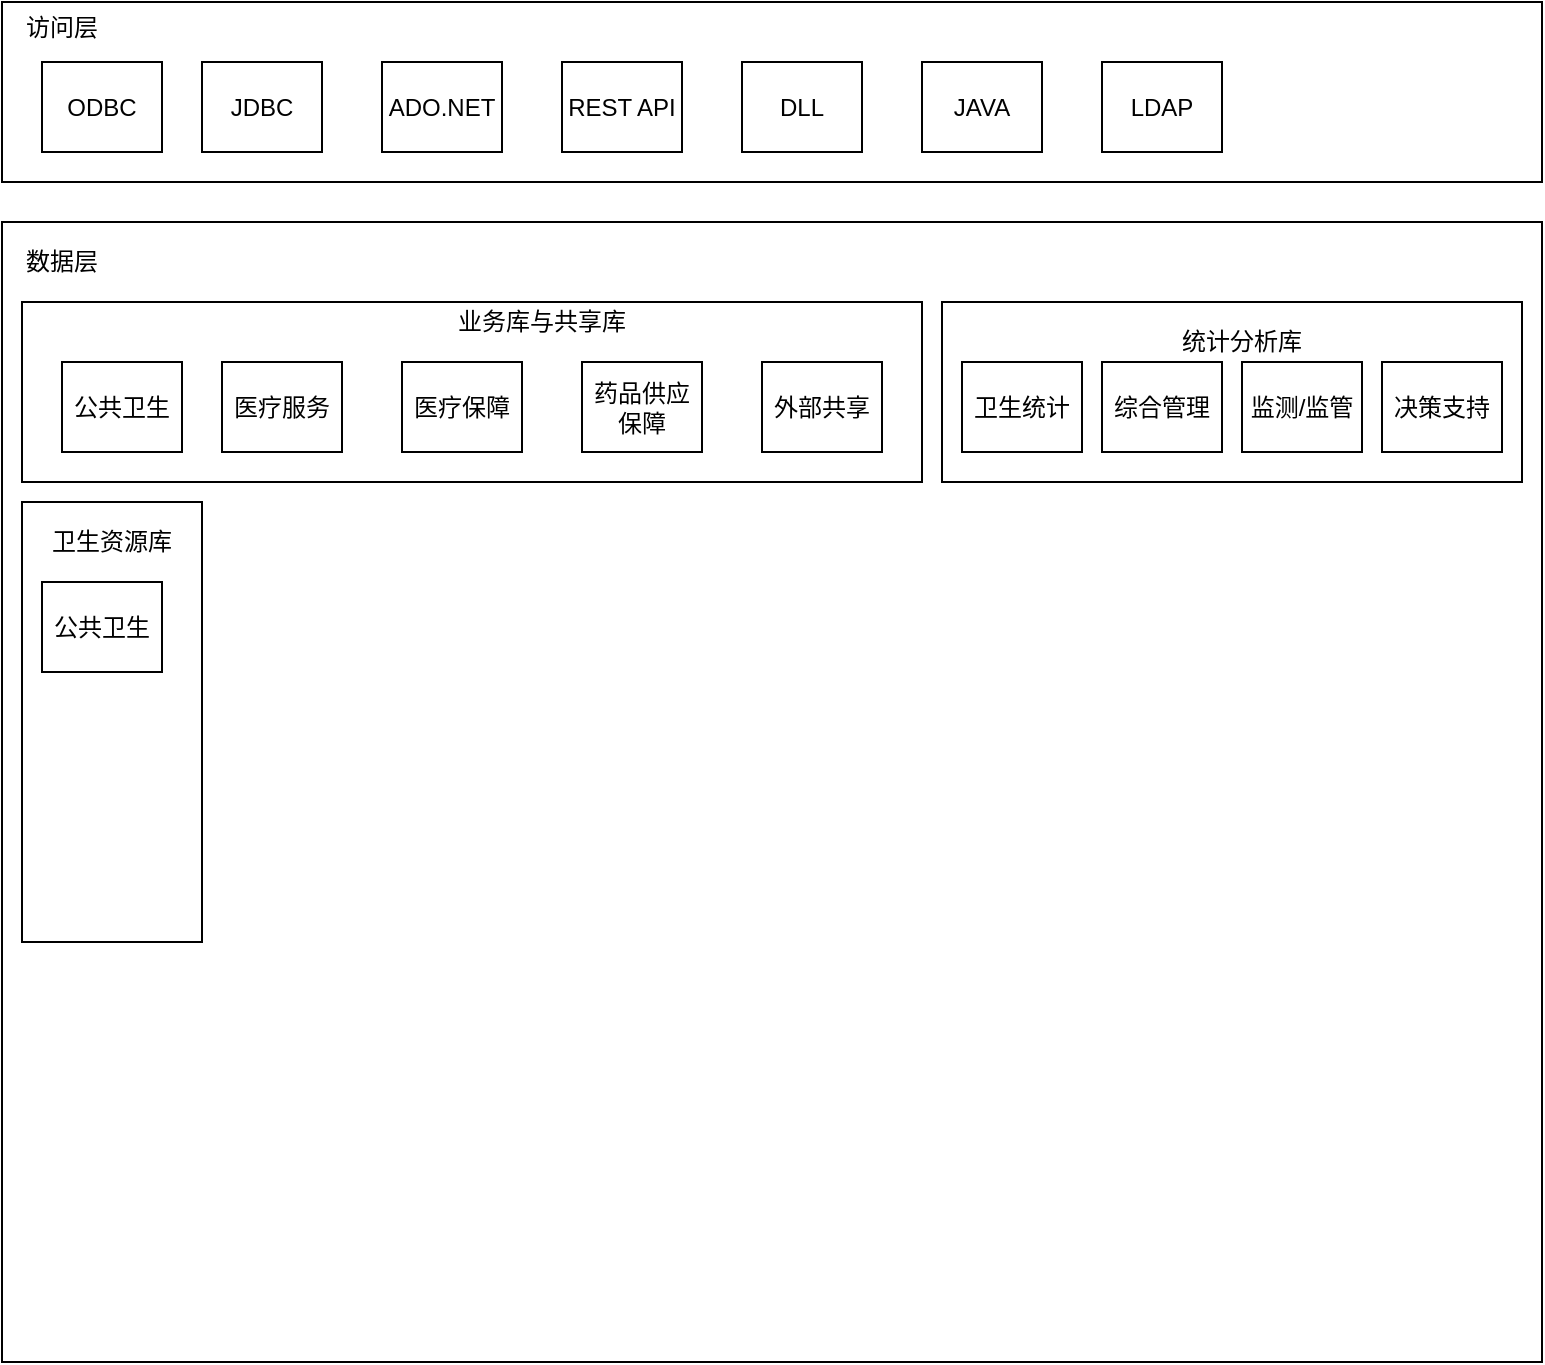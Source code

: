<mxfile version="14.2.9" type="github">
  <diagram id="prtHgNgQTEPvFCAcTncT" name="Page-1">
    <mxGraphModel dx="1422" dy="772" grid="1" gridSize="10" guides="1" tooltips="1" connect="1" arrows="1" fold="1" page="1" pageScale="1" pageWidth="827" pageHeight="1169" math="0" shadow="0">
      <root>
        <mxCell id="0" />
        <mxCell id="1" parent="0" />
        <mxCell id="BFTq7_KF8aVC6eQu7_rG-1" value="" style="rounded=0;whiteSpace=wrap;html=1;" vertex="1" parent="1">
          <mxGeometry x="40" y="40" width="770" height="90" as="geometry" />
        </mxCell>
        <mxCell id="BFTq7_KF8aVC6eQu7_rG-2" value="ODBC" style="rounded=0;whiteSpace=wrap;html=1;" vertex="1" parent="1">
          <mxGeometry x="60" y="70" width="60" height="45" as="geometry" />
        </mxCell>
        <mxCell id="BFTq7_KF8aVC6eQu7_rG-3" value="JDBC" style="rounded=0;whiteSpace=wrap;html=1;" vertex="1" parent="1">
          <mxGeometry x="140" y="70" width="60" height="45" as="geometry" />
        </mxCell>
        <mxCell id="BFTq7_KF8aVC6eQu7_rG-4" value="ADO.NET" style="rounded=0;whiteSpace=wrap;html=1;" vertex="1" parent="1">
          <mxGeometry x="230" y="70" width="60" height="45" as="geometry" />
        </mxCell>
        <mxCell id="BFTq7_KF8aVC6eQu7_rG-5" value="REST API" style="rounded=0;whiteSpace=wrap;html=1;" vertex="1" parent="1">
          <mxGeometry x="320" y="70" width="60" height="45" as="geometry" />
        </mxCell>
        <mxCell id="BFTq7_KF8aVC6eQu7_rG-6" value="DLL" style="rounded=0;whiteSpace=wrap;html=1;" vertex="1" parent="1">
          <mxGeometry x="410" y="70" width="60" height="45" as="geometry" />
        </mxCell>
        <mxCell id="BFTq7_KF8aVC6eQu7_rG-7" value="JAVA" style="rounded=0;whiteSpace=wrap;html=1;" vertex="1" parent="1">
          <mxGeometry x="500" y="70" width="60" height="45" as="geometry" />
        </mxCell>
        <mxCell id="BFTq7_KF8aVC6eQu7_rG-8" value="LDAP" style="rounded=0;whiteSpace=wrap;html=1;" vertex="1" parent="1">
          <mxGeometry x="590" y="70" width="60" height="45" as="geometry" />
        </mxCell>
        <mxCell id="BFTq7_KF8aVC6eQu7_rG-9" value="访问层" style="text;html=1;strokeColor=none;fillColor=none;align=center;verticalAlign=middle;whiteSpace=wrap;rounded=0;" vertex="1" parent="1">
          <mxGeometry x="50" y="42.5" width="40" height="20" as="geometry" />
        </mxCell>
        <mxCell id="BFTq7_KF8aVC6eQu7_rG-11" value="" style="rounded=0;whiteSpace=wrap;html=1;" vertex="1" parent="1">
          <mxGeometry x="40" y="150" width="770" height="570" as="geometry" />
        </mxCell>
        <mxCell id="BFTq7_KF8aVC6eQu7_rG-12" value="数据层" style="text;html=1;strokeColor=none;fillColor=none;align=center;verticalAlign=middle;whiteSpace=wrap;rounded=0;" vertex="1" parent="1">
          <mxGeometry x="50" y="160" width="40" height="20" as="geometry" />
        </mxCell>
        <mxCell id="BFTq7_KF8aVC6eQu7_rG-13" value="" style="rounded=0;whiteSpace=wrap;html=1;" vertex="1" parent="1">
          <mxGeometry x="50" y="190" width="450" height="90" as="geometry" />
        </mxCell>
        <mxCell id="BFTq7_KF8aVC6eQu7_rG-14" value="公共卫生" style="rounded=0;whiteSpace=wrap;html=1;" vertex="1" parent="1">
          <mxGeometry x="70" y="220" width="60" height="45" as="geometry" />
        </mxCell>
        <mxCell id="BFTq7_KF8aVC6eQu7_rG-15" value="医疗服务" style="rounded=0;whiteSpace=wrap;html=1;" vertex="1" parent="1">
          <mxGeometry x="150" y="220" width="60" height="45" as="geometry" />
        </mxCell>
        <mxCell id="BFTq7_KF8aVC6eQu7_rG-16" value="医疗保障" style="rounded=0;whiteSpace=wrap;html=1;" vertex="1" parent="1">
          <mxGeometry x="240" y="220" width="60" height="45" as="geometry" />
        </mxCell>
        <mxCell id="BFTq7_KF8aVC6eQu7_rG-17" value="药品供应保障" style="rounded=0;whiteSpace=wrap;html=1;" vertex="1" parent="1">
          <mxGeometry x="330" y="220" width="60" height="45" as="geometry" />
        </mxCell>
        <mxCell id="BFTq7_KF8aVC6eQu7_rG-18" value="外部共享" style="rounded=0;whiteSpace=wrap;html=1;" vertex="1" parent="1">
          <mxGeometry x="420" y="220" width="60" height="45" as="geometry" />
        </mxCell>
        <mxCell id="BFTq7_KF8aVC6eQu7_rG-21" value="业务库与共享库" style="text;html=1;strokeColor=none;fillColor=none;align=center;verticalAlign=middle;whiteSpace=wrap;rounded=0;" vertex="1" parent="1">
          <mxGeometry x="240" y="190" width="140" height="20" as="geometry" />
        </mxCell>
        <mxCell id="BFTq7_KF8aVC6eQu7_rG-23" value="" style="rounded=0;whiteSpace=wrap;html=1;" vertex="1" parent="1">
          <mxGeometry x="510" y="190" width="290" height="90" as="geometry" />
        </mxCell>
        <mxCell id="BFTq7_KF8aVC6eQu7_rG-24" value="卫生统计" style="rounded=0;whiteSpace=wrap;html=1;" vertex="1" parent="1">
          <mxGeometry x="520" y="220" width="60" height="45" as="geometry" />
        </mxCell>
        <mxCell id="BFTq7_KF8aVC6eQu7_rG-25" value="综合管理" style="rounded=0;whiteSpace=wrap;html=1;" vertex="1" parent="1">
          <mxGeometry x="590" y="220" width="60" height="45" as="geometry" />
        </mxCell>
        <mxCell id="BFTq7_KF8aVC6eQu7_rG-26" value="监测/监管" style="rounded=0;whiteSpace=wrap;html=1;" vertex="1" parent="1">
          <mxGeometry x="660" y="220" width="60" height="45" as="geometry" />
        </mxCell>
        <mxCell id="BFTq7_KF8aVC6eQu7_rG-27" value="决策支持" style="rounded=0;whiteSpace=wrap;html=1;" vertex="1" parent="1">
          <mxGeometry x="730" y="220" width="60" height="45" as="geometry" />
        </mxCell>
        <mxCell id="BFTq7_KF8aVC6eQu7_rG-28" value="统计分析库" style="text;html=1;strokeColor=none;fillColor=none;align=center;verticalAlign=middle;whiteSpace=wrap;rounded=0;" vertex="1" parent="1">
          <mxGeometry x="590" y="200" width="140" height="20" as="geometry" />
        </mxCell>
        <mxCell id="BFTq7_KF8aVC6eQu7_rG-29" value="" style="rounded=0;whiteSpace=wrap;html=1;" vertex="1" parent="1">
          <mxGeometry x="50" y="290" width="90" height="220" as="geometry" />
        </mxCell>
        <mxCell id="BFTq7_KF8aVC6eQu7_rG-30" value="卫生资源库" style="text;html=1;strokeColor=none;fillColor=none;align=center;verticalAlign=middle;whiteSpace=wrap;rounded=0;" vertex="1" parent="1">
          <mxGeometry x="60" y="300" width="70" height="20" as="geometry" />
        </mxCell>
        <mxCell id="BFTq7_KF8aVC6eQu7_rG-31" value="公共卫生" style="rounded=0;whiteSpace=wrap;html=1;" vertex="1" parent="1">
          <mxGeometry x="60" y="330" width="60" height="45" as="geometry" />
        </mxCell>
      </root>
    </mxGraphModel>
  </diagram>
</mxfile>

